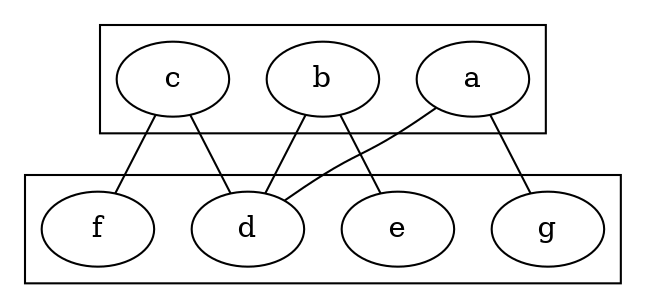 graph complete{
    subgraph cluster_aa{
        a
        b
        c
    }
    subgraph cluster_dd{
        d
        e
        f
        g
    }
    a -- d;
    a -- g;
    b -- e;
    b -- d;
    c -- f;
    c -- d;
}